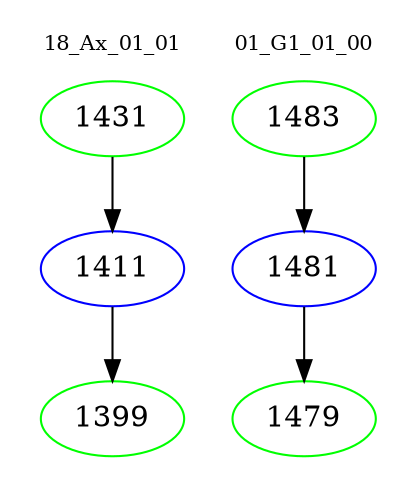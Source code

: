 digraph{
subgraph cluster_0 {
color = white
label = "18_Ax_01_01";
fontsize=10;
T0_1431 [label="1431", color="green"]
T0_1431 -> T0_1411 [color="black"]
T0_1411 [label="1411", color="blue"]
T0_1411 -> T0_1399 [color="black"]
T0_1399 [label="1399", color="green"]
}
subgraph cluster_1 {
color = white
label = "01_G1_01_00";
fontsize=10;
T1_1483 [label="1483", color="green"]
T1_1483 -> T1_1481 [color="black"]
T1_1481 [label="1481", color="blue"]
T1_1481 -> T1_1479 [color="black"]
T1_1479 [label="1479", color="green"]
}
}
